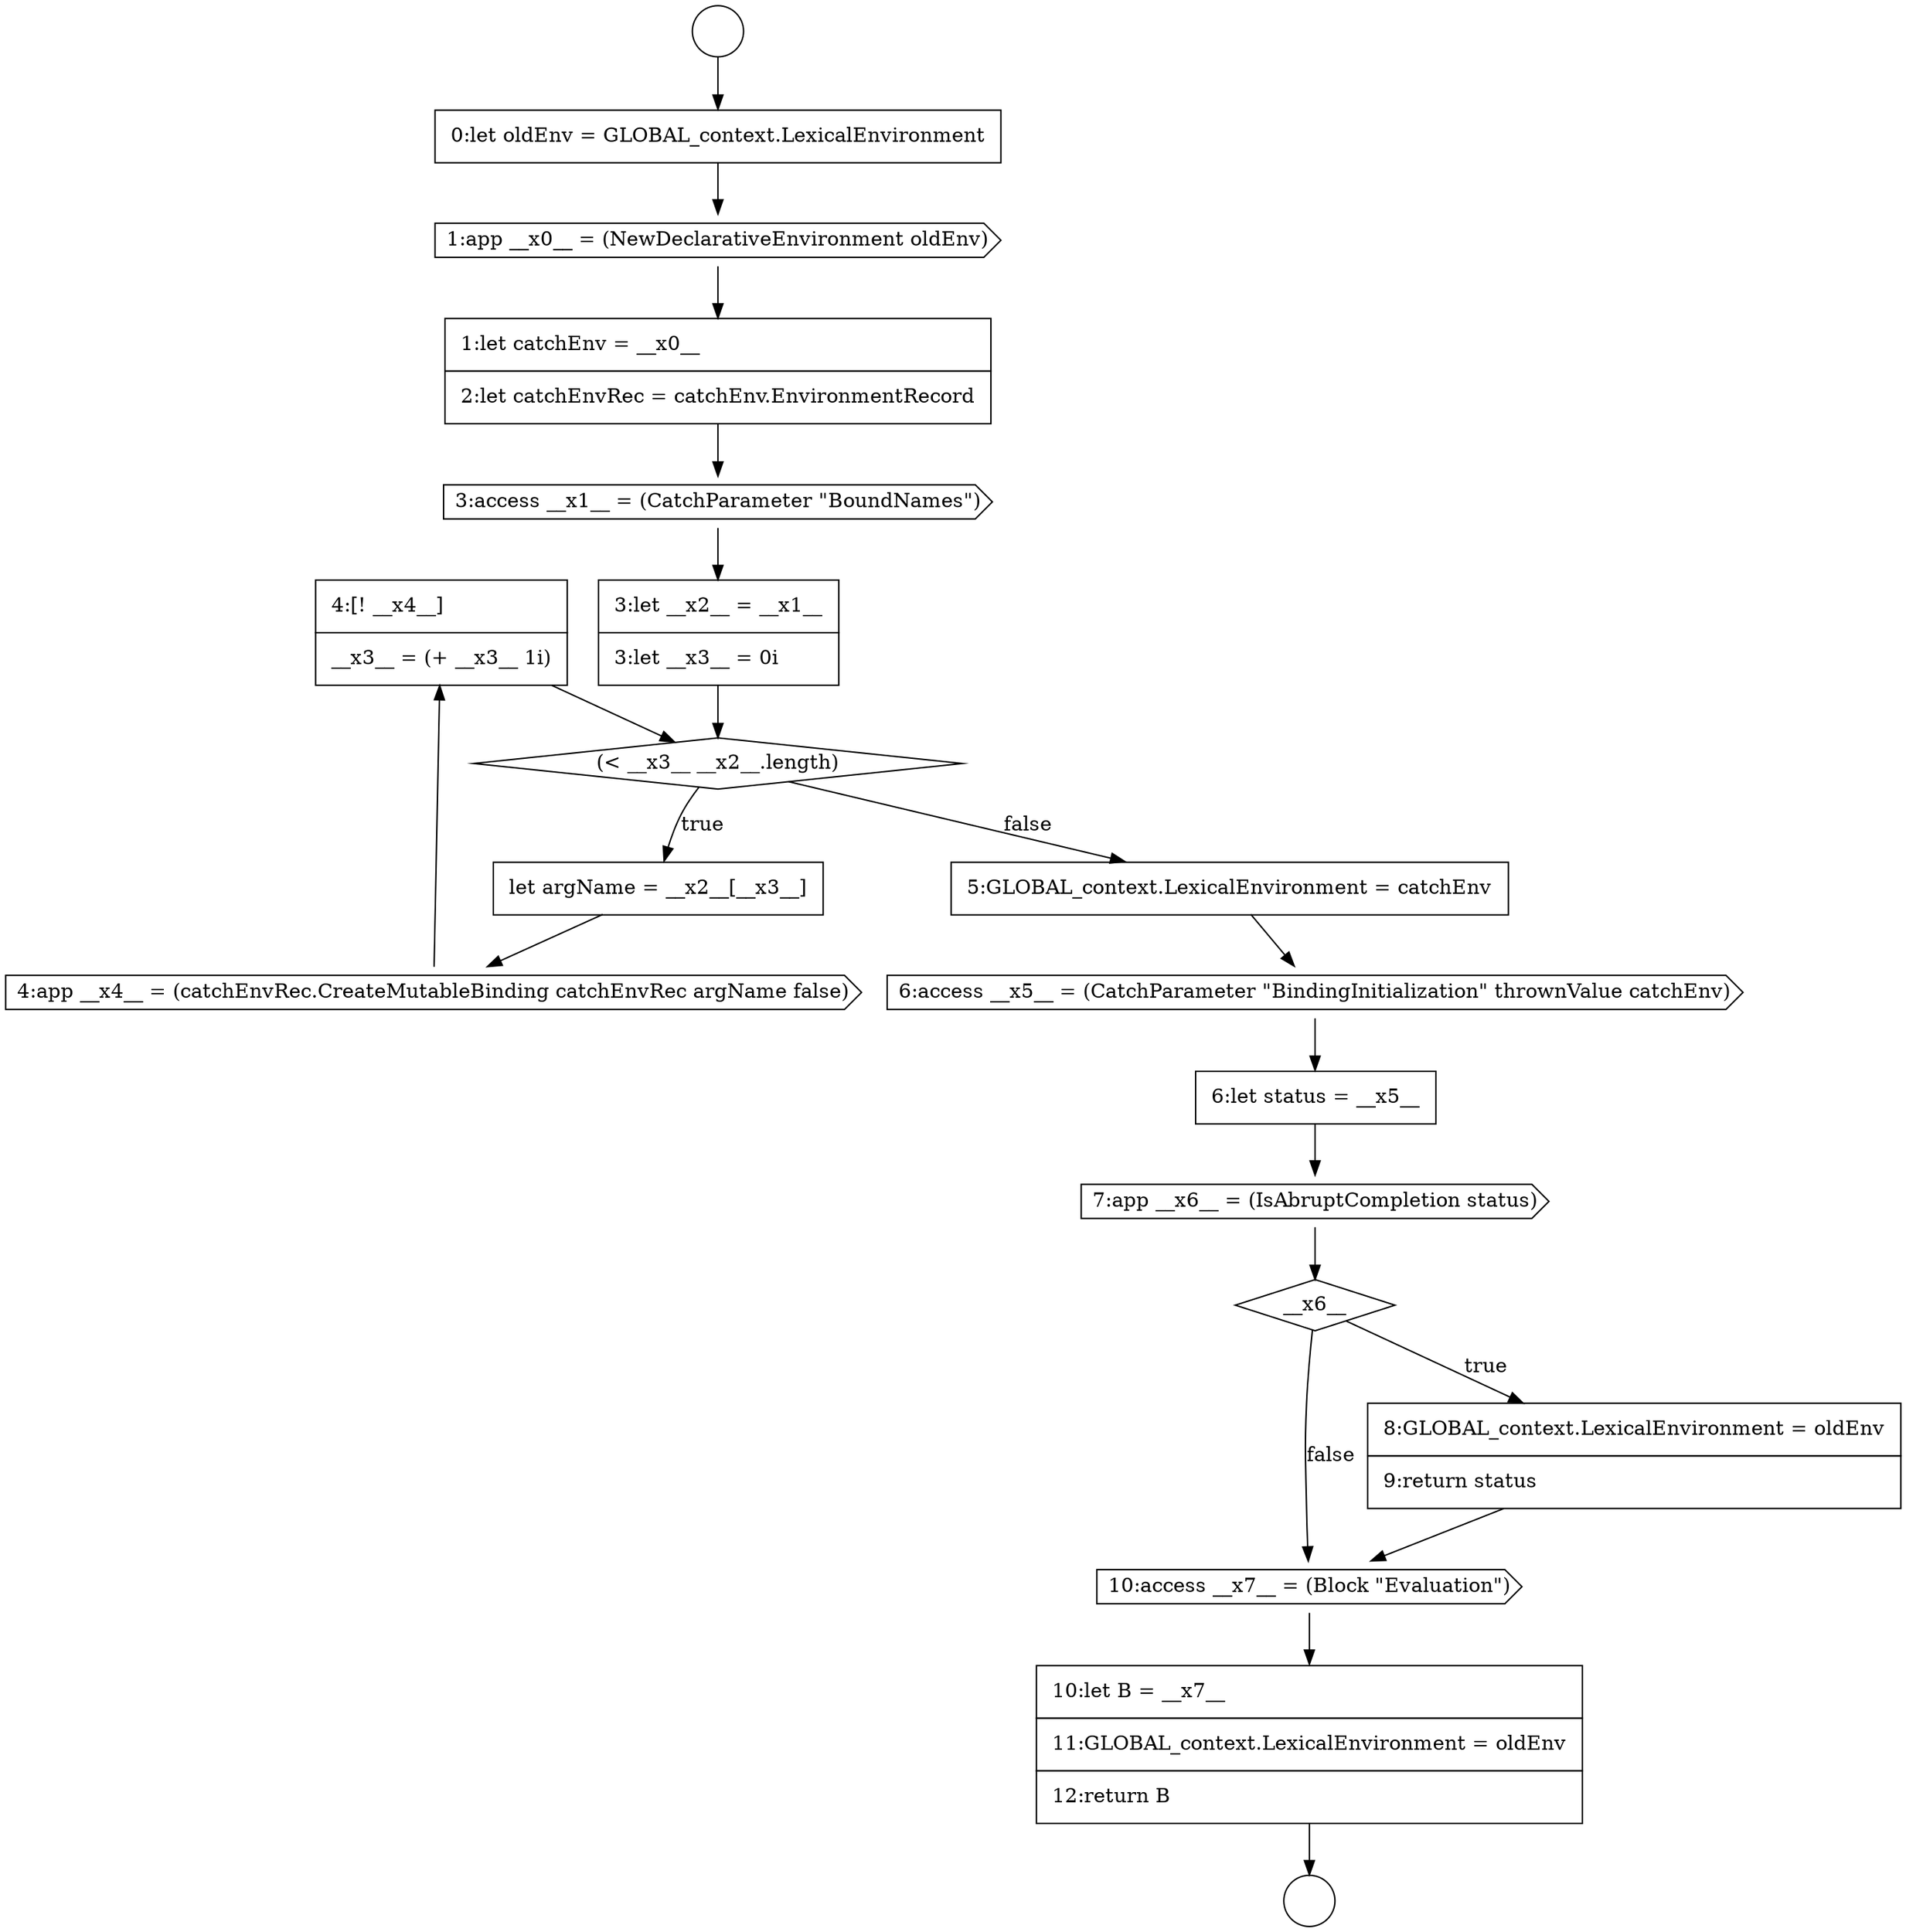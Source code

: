 digraph {
  node7973 [shape=none, margin=0, label=<<font color="black">
    <table border="0" cellborder="1" cellspacing="0" cellpadding="10">
      <tr><td align="left">4:[! __x4__]</td></tr>
      <tr><td align="left">__x3__ = (+ __x3__ 1i)</td></tr>
    </table>
  </font>> color="black" fillcolor="white" style=filled]
  node7980 [shape=cds, label=<<font color="black">10:access __x7__ = (Block &quot;Evaluation&quot;)</font>> color="black" fillcolor="white" style=filled]
  node7965 [shape=none, margin=0, label=<<font color="black">
    <table border="0" cellborder="1" cellspacing="0" cellpadding="10">
      <tr><td align="left">0:let oldEnv = GLOBAL_context.LexicalEnvironment</td></tr>
    </table>
  </font>> color="black" fillcolor="white" style=filled]
  node7969 [shape=none, margin=0, label=<<font color="black">
    <table border="0" cellborder="1" cellspacing="0" cellpadding="10">
      <tr><td align="left">3:let __x2__ = __x1__</td></tr>
      <tr><td align="left">3:let __x3__ = 0i</td></tr>
    </table>
  </font>> color="black" fillcolor="white" style=filled]
  node7977 [shape=cds, label=<<font color="black">7:app __x6__ = (IsAbruptCompletion status)</font>> color="black" fillcolor="white" style=filled]
  node7966 [shape=cds, label=<<font color="black">1:app __x0__ = (NewDeclarativeEnvironment oldEnv)</font>> color="black" fillcolor="white" style=filled]
  node7972 [shape=cds, label=<<font color="black">4:app __x4__ = (catchEnvRec.CreateMutableBinding catchEnvRec argName false)</font>> color="black" fillcolor="white" style=filled]
  node7978 [shape=diamond, label=<<font color="black">__x6__</font>> color="black" fillcolor="white" style=filled]
  node7975 [shape=cds, label=<<font color="black">6:access __x5__ = (CatchParameter &quot;BindingInitialization&quot; thrownValue catchEnv)</font>> color="black" fillcolor="white" style=filled]
  node7967 [shape=none, margin=0, label=<<font color="black">
    <table border="0" cellborder="1" cellspacing="0" cellpadding="10">
      <tr><td align="left">1:let catchEnv = __x0__</td></tr>
      <tr><td align="left">2:let catchEnvRec = catchEnv.EnvironmentRecord</td></tr>
    </table>
  </font>> color="black" fillcolor="white" style=filled]
  node7971 [shape=none, margin=0, label=<<font color="black">
    <table border="0" cellborder="1" cellspacing="0" cellpadding="10">
      <tr><td align="left">let argName = __x2__[__x3__]</td></tr>
    </table>
  </font>> color="black" fillcolor="white" style=filled]
  node7974 [shape=none, margin=0, label=<<font color="black">
    <table border="0" cellborder="1" cellspacing="0" cellpadding="10">
      <tr><td align="left">5:GLOBAL_context.LexicalEnvironment = catchEnv</td></tr>
    </table>
  </font>> color="black" fillcolor="white" style=filled]
  node7964 [shape=circle label=" " color="black" fillcolor="white" style=filled]
  node7979 [shape=none, margin=0, label=<<font color="black">
    <table border="0" cellborder="1" cellspacing="0" cellpadding="10">
      <tr><td align="left">8:GLOBAL_context.LexicalEnvironment = oldEnv</td></tr>
      <tr><td align="left">9:return status</td></tr>
    </table>
  </font>> color="black" fillcolor="white" style=filled]
  node7970 [shape=diamond, label=<<font color="black">(&lt; __x3__ __x2__.length)</font>> color="black" fillcolor="white" style=filled]
  node7981 [shape=none, margin=0, label=<<font color="black">
    <table border="0" cellborder="1" cellspacing="0" cellpadding="10">
      <tr><td align="left">10:let B = __x7__</td></tr>
      <tr><td align="left">11:GLOBAL_context.LexicalEnvironment = oldEnv</td></tr>
      <tr><td align="left">12:return B</td></tr>
    </table>
  </font>> color="black" fillcolor="white" style=filled]
  node7976 [shape=none, margin=0, label=<<font color="black">
    <table border="0" cellborder="1" cellspacing="0" cellpadding="10">
      <tr><td align="left">6:let status = __x5__</td></tr>
    </table>
  </font>> color="black" fillcolor="white" style=filled]
  node7968 [shape=cds, label=<<font color="black">3:access __x1__ = (CatchParameter &quot;BoundNames&quot;)</font>> color="black" fillcolor="white" style=filled]
  node7963 [shape=circle label=" " color="black" fillcolor="white" style=filled]
  node7980 -> node7981 [ color="black"]
  node7963 -> node7965 [ color="black"]
  node7967 -> node7968 [ color="black"]
  node7981 -> node7964 [ color="black"]
  node7971 -> node7972 [ color="black"]
  node7968 -> node7969 [ color="black"]
  node7973 -> node7970 [ color="black"]
  node7977 -> node7978 [ color="black"]
  node7966 -> node7967 [ color="black"]
  node7969 -> node7970 [ color="black"]
  node7976 -> node7977 [ color="black"]
  node7965 -> node7966 [ color="black"]
  node7974 -> node7975 [ color="black"]
  node7975 -> node7976 [ color="black"]
  node7979 -> node7980 [ color="black"]
  node7970 -> node7971 [label=<<font color="black">true</font>> color="black"]
  node7970 -> node7974 [label=<<font color="black">false</font>> color="black"]
  node7972 -> node7973 [ color="black"]
  node7978 -> node7979 [label=<<font color="black">true</font>> color="black"]
  node7978 -> node7980 [label=<<font color="black">false</font>> color="black"]
}
